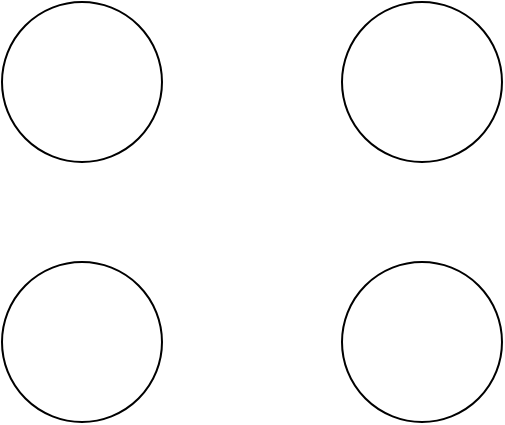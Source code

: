 <mxfile version="21.3.3" type="github">
  <diagram name="Страница 1" id="qmc-wF_D0GedOeXVsu0a">
    <mxGraphModel dx="424" dy="769" grid="1" gridSize="10" guides="1" tooltips="1" connect="1" arrows="1" fold="1" page="1" pageScale="1" pageWidth="827" pageHeight="1169" math="0" shadow="0">
      <root>
        <mxCell id="0" />
        <mxCell id="1" parent="0" />
        <mxCell id="8MITaVoKEKSzSHiENRNd-1" value="" style="ellipse;whiteSpace=wrap;html=1;aspect=fixed;" vertex="1" parent="1">
          <mxGeometry x="100" y="80" width="80" height="80" as="geometry" />
        </mxCell>
        <mxCell id="8MITaVoKEKSzSHiENRNd-2" value="" style="ellipse;whiteSpace=wrap;html=1;aspect=fixed;" vertex="1" parent="1">
          <mxGeometry x="270" y="210" width="80" height="80" as="geometry" />
        </mxCell>
        <mxCell id="8MITaVoKEKSzSHiENRNd-3" value="" style="ellipse;whiteSpace=wrap;html=1;aspect=fixed;" vertex="1" parent="1">
          <mxGeometry x="100" y="210" width="80" height="80" as="geometry" />
        </mxCell>
        <mxCell id="8MITaVoKEKSzSHiENRNd-4" value="" style="ellipse;whiteSpace=wrap;html=1;aspect=fixed;" vertex="1" parent="1">
          <mxGeometry x="270" y="80" width="80" height="80" as="geometry" />
        </mxCell>
      </root>
    </mxGraphModel>
  </diagram>
</mxfile>
